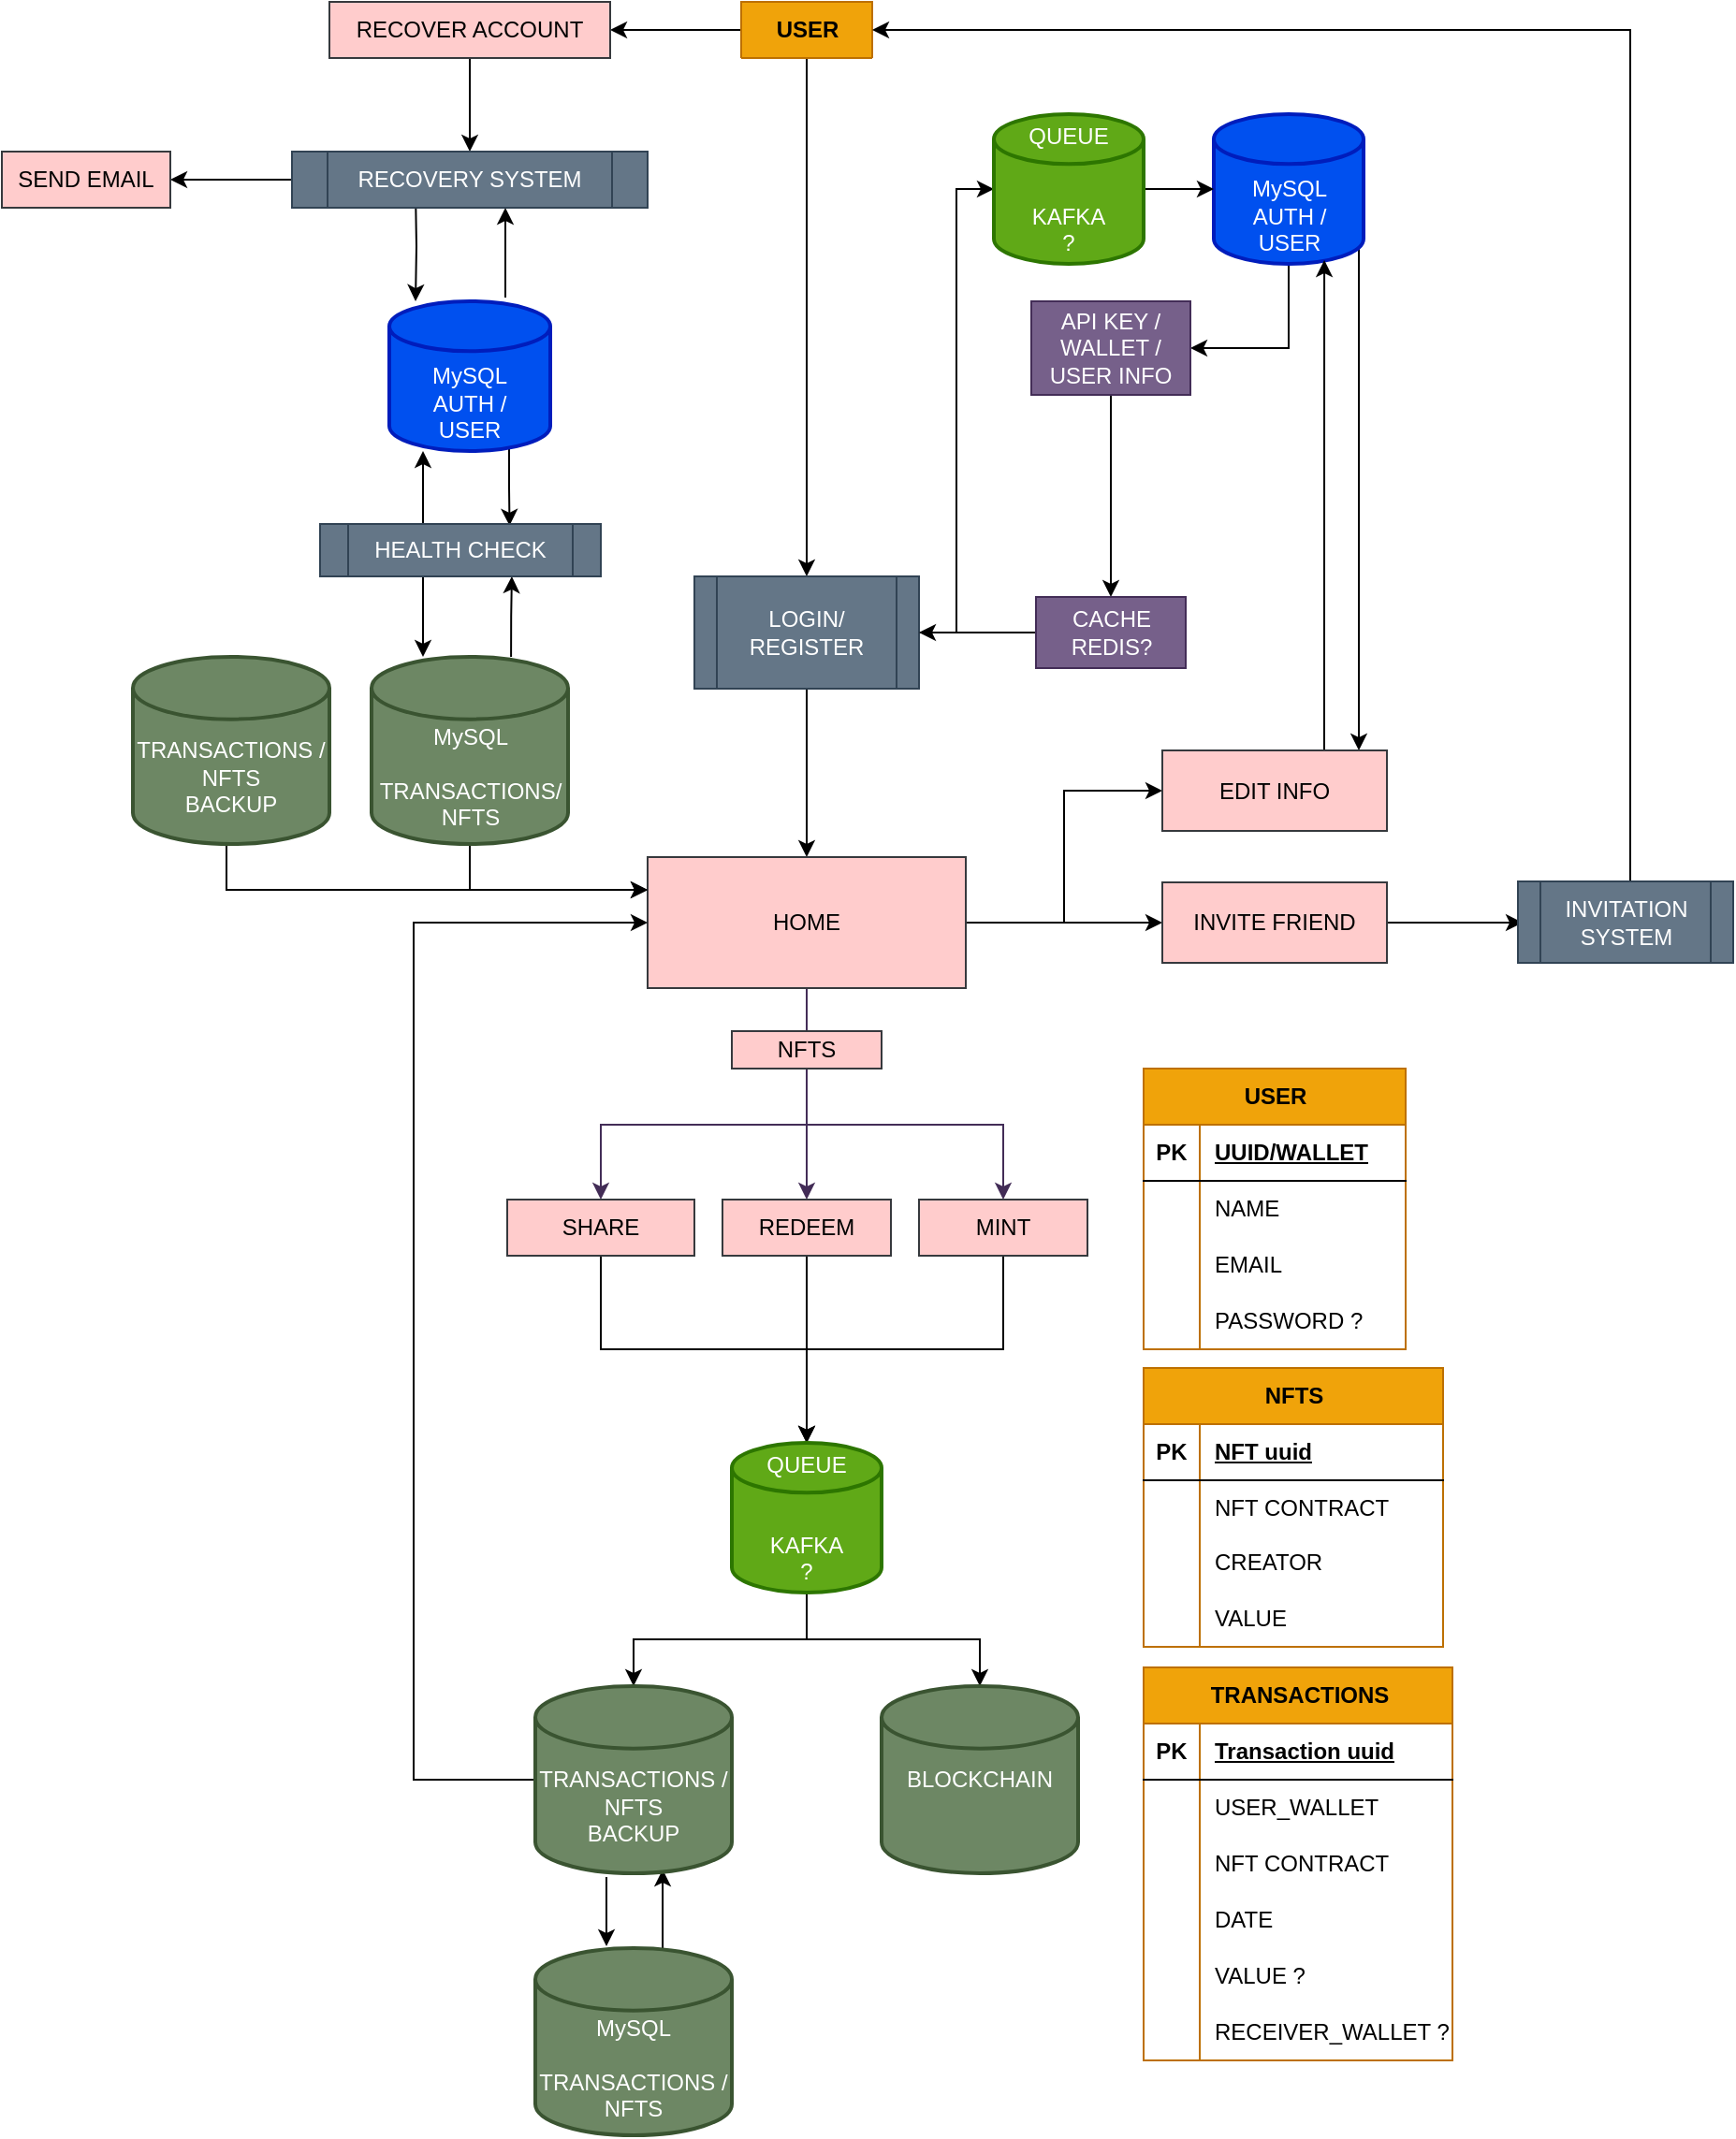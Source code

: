 <mxfile version="21.6.9" type="github">
  <diagram name="Página-1" id="lVTm1bAXpSQzsFV3SM9Y">
    <mxGraphModel dx="3219" dy="3663" grid="1" gridSize="10" guides="1" tooltips="1" connect="1" arrows="1" fold="1" page="1" pageScale="1" pageWidth="827" pageHeight="1169" math="0" shadow="0">
      <root>
        <mxCell id="0" />
        <mxCell id="1" parent="0" />
        <mxCell id="cUlRSFcKXgVbvlpUifr--241" style="edgeStyle=orthogonalEdgeStyle;rounded=0;orthogonalLoop=1;jettySize=auto;html=1;entryX=1;entryY=0.5;entryDx=0;entryDy=0;exitX=0.5;exitY=1;exitDx=0;exitDy=0;exitPerimeter=0;" parent="1" source="cUlRSFcKXgVbvlpUifr--1" target="cUlRSFcKXgVbvlpUifr--240" edge="1">
          <mxGeometry relative="1" as="geometry" />
        </mxCell>
        <mxCell id="cUlRSFcKXgVbvlpUifr--293" style="edgeStyle=orthogonalEdgeStyle;rounded=0;orthogonalLoop=1;jettySize=auto;html=1;entryX=0.875;entryY=0;entryDx=0;entryDy=0;entryPerimeter=0;" parent="1" target="cUlRSFcKXgVbvlpUifr--125" edge="1">
          <mxGeometry relative="1" as="geometry">
            <mxPoint x="600" y="-1890" as="targetPoint" />
            <mxPoint x="595" y="-2150" as="sourcePoint" />
            <Array as="points">
              <mxPoint x="595" y="-2143" />
            </Array>
          </mxGeometry>
        </mxCell>
        <mxCell id="cUlRSFcKXgVbvlpUifr--1" value="&lt;br&gt;&lt;br&gt;MySQL&lt;br&gt;AUTH /&lt;br&gt;USER" style="strokeWidth=2;html=1;shape=mxgraph.flowchart.database;whiteSpace=wrap;fillColor=#0050ef;strokeColor=#001DBC;fontColor=#ffffff;" parent="1" vertex="1">
          <mxGeometry x="517.5" y="-2220" width="80" height="80" as="geometry" />
        </mxCell>
        <mxCell id="cUlRSFcKXgVbvlpUifr--76" style="edgeStyle=orthogonalEdgeStyle;rounded=0;orthogonalLoop=1;jettySize=auto;html=1;entryX=0.5;entryY=0;entryDx=0;entryDy=0;" parent="1" source="cUlRSFcKXgVbvlpUifr--11" target="cUlRSFcKXgVbvlpUifr--75" edge="1">
          <mxGeometry relative="1" as="geometry" />
        </mxCell>
        <mxCell id="cUlRSFcKXgVbvlpUifr--149" style="edgeStyle=orthogonalEdgeStyle;rounded=0;orthogonalLoop=1;jettySize=auto;html=1;entryX=1;entryY=0.5;entryDx=0;entryDy=0;" parent="1" source="cUlRSFcKXgVbvlpUifr--11" target="cUlRSFcKXgVbvlpUifr--147" edge="1">
          <mxGeometry relative="1" as="geometry" />
        </mxCell>
        <mxCell id="cUlRSFcKXgVbvlpUifr--11" value="USER" style="shape=table;startSize=30;container=1;collapsible=1;childLayout=tableLayout;fixedRows=1;rowLines=0;fontStyle=1;align=center;resizeLast=1;html=1;fillColor=#f0a30a;fontColor=#000000;strokeColor=#BD7000;" parent="1" vertex="1" collapsed="1">
          <mxGeometry x="265" y="-2280" width="70" height="30" as="geometry">
            <mxRectangle x="265" y="-2280" width="200" height="150" as="alternateBounds" />
          </mxGeometry>
        </mxCell>
        <mxCell id="cUlRSFcKXgVbvlpUifr--12" value="" style="shape=tableRow;horizontal=0;startSize=0;swimlaneHead=0;swimlaneBody=0;fillColor=none;collapsible=0;dropTarget=0;points=[[0,0.5],[1,0.5]];portConstraint=eastwest;top=0;left=0;right=0;bottom=1;" parent="cUlRSFcKXgVbvlpUifr--11" vertex="1">
          <mxGeometry y="30" width="200" height="30" as="geometry" />
        </mxCell>
        <mxCell id="cUlRSFcKXgVbvlpUifr--13" value="PK" style="shape=partialRectangle;connectable=0;fillColor=none;top=0;left=0;bottom=0;right=0;fontStyle=1;overflow=hidden;whiteSpace=wrap;html=1;" parent="cUlRSFcKXgVbvlpUifr--12" vertex="1">
          <mxGeometry width="30" height="30" as="geometry">
            <mxRectangle width="30" height="30" as="alternateBounds" />
          </mxGeometry>
        </mxCell>
        <mxCell id="cUlRSFcKXgVbvlpUifr--14" value="UUID/WALLET" style="shape=partialRectangle;connectable=0;fillColor=none;top=0;left=0;bottom=0;right=0;align=left;spacingLeft=6;fontStyle=5;overflow=hidden;whiteSpace=wrap;html=1;" parent="cUlRSFcKXgVbvlpUifr--12" vertex="1">
          <mxGeometry x="30" width="170" height="30" as="geometry">
            <mxRectangle width="170" height="30" as="alternateBounds" />
          </mxGeometry>
        </mxCell>
        <mxCell id="cUlRSFcKXgVbvlpUifr--15" value="" style="shape=tableRow;horizontal=0;startSize=0;swimlaneHead=0;swimlaneBody=0;fillColor=none;collapsible=0;dropTarget=0;points=[[0,0.5],[1,0.5]];portConstraint=eastwest;top=0;left=0;right=0;bottom=0;" parent="cUlRSFcKXgVbvlpUifr--11" vertex="1">
          <mxGeometry y="60" width="200" height="30" as="geometry" />
        </mxCell>
        <mxCell id="cUlRSFcKXgVbvlpUifr--16" value="" style="shape=partialRectangle;connectable=0;fillColor=none;top=0;left=0;bottom=0;right=0;editable=1;overflow=hidden;whiteSpace=wrap;html=1;" parent="cUlRSFcKXgVbvlpUifr--15" vertex="1">
          <mxGeometry width="30" height="30" as="geometry">
            <mxRectangle width="30" height="30" as="alternateBounds" />
          </mxGeometry>
        </mxCell>
        <mxCell id="cUlRSFcKXgVbvlpUifr--17" value="NAME" style="shape=partialRectangle;connectable=0;fillColor=none;top=0;left=0;bottom=0;right=0;align=left;spacingLeft=6;overflow=hidden;whiteSpace=wrap;html=1;" parent="cUlRSFcKXgVbvlpUifr--15" vertex="1">
          <mxGeometry x="30" width="170" height="30" as="geometry">
            <mxRectangle width="170" height="30" as="alternateBounds" />
          </mxGeometry>
        </mxCell>
        <mxCell id="cUlRSFcKXgVbvlpUifr--18" value="" style="shape=tableRow;horizontal=0;startSize=0;swimlaneHead=0;swimlaneBody=0;fillColor=none;collapsible=0;dropTarget=0;points=[[0,0.5],[1,0.5]];portConstraint=eastwest;top=0;left=0;right=0;bottom=0;" parent="cUlRSFcKXgVbvlpUifr--11" vertex="1">
          <mxGeometry y="90" width="200" height="30" as="geometry" />
        </mxCell>
        <mxCell id="cUlRSFcKXgVbvlpUifr--19" value="" style="shape=partialRectangle;connectable=0;fillColor=none;top=0;left=0;bottom=0;right=0;editable=1;overflow=hidden;whiteSpace=wrap;html=1;" parent="cUlRSFcKXgVbvlpUifr--18" vertex="1">
          <mxGeometry width="30" height="30" as="geometry">
            <mxRectangle width="30" height="30" as="alternateBounds" />
          </mxGeometry>
        </mxCell>
        <mxCell id="cUlRSFcKXgVbvlpUifr--20" value="EMAIL" style="shape=partialRectangle;connectable=0;fillColor=none;top=0;left=0;bottom=0;right=0;align=left;spacingLeft=6;overflow=hidden;whiteSpace=wrap;html=1;" parent="cUlRSFcKXgVbvlpUifr--18" vertex="1">
          <mxGeometry x="30" width="170" height="30" as="geometry">
            <mxRectangle width="170" height="30" as="alternateBounds" />
          </mxGeometry>
        </mxCell>
        <mxCell id="cUlRSFcKXgVbvlpUifr--21" value="" style="shape=tableRow;horizontal=0;startSize=0;swimlaneHead=0;swimlaneBody=0;fillColor=none;collapsible=0;dropTarget=0;points=[[0,0.5],[1,0.5]];portConstraint=eastwest;top=0;left=0;right=0;bottom=0;" parent="cUlRSFcKXgVbvlpUifr--11" vertex="1">
          <mxGeometry y="120" width="200" height="30" as="geometry" />
        </mxCell>
        <mxCell id="cUlRSFcKXgVbvlpUifr--22" value="" style="shape=partialRectangle;connectable=0;fillColor=none;top=0;left=0;bottom=0;right=0;editable=1;overflow=hidden;whiteSpace=wrap;html=1;" parent="cUlRSFcKXgVbvlpUifr--21" vertex="1">
          <mxGeometry width="30" height="30" as="geometry">
            <mxRectangle width="30" height="30" as="alternateBounds" />
          </mxGeometry>
        </mxCell>
        <mxCell id="cUlRSFcKXgVbvlpUifr--23" value="PASSWORD ?" style="shape=partialRectangle;connectable=0;fillColor=none;top=0;left=0;bottom=0;right=0;align=left;spacingLeft=6;overflow=hidden;whiteSpace=wrap;html=1;" parent="cUlRSFcKXgVbvlpUifr--21" vertex="1">
          <mxGeometry x="30" width="170" height="30" as="geometry">
            <mxRectangle width="170" height="30" as="alternateBounds" />
          </mxGeometry>
        </mxCell>
        <mxCell id="cUlRSFcKXgVbvlpUifr--83" style="edgeStyle=orthogonalEdgeStyle;rounded=0;orthogonalLoop=1;jettySize=auto;html=1;entryX=0.5;entryY=0;entryDx=0;entryDy=0;" parent="1" source="cUlRSFcKXgVbvlpUifr--75" target="cUlRSFcKXgVbvlpUifr--82" edge="1">
          <mxGeometry relative="1" as="geometry" />
        </mxCell>
        <mxCell id="cUlRSFcKXgVbvlpUifr--237" style="edgeStyle=orthogonalEdgeStyle;rounded=0;orthogonalLoop=1;jettySize=auto;html=1;entryX=0;entryY=0.5;entryDx=0;entryDy=0;entryPerimeter=0;" parent="1" source="cUlRSFcKXgVbvlpUifr--75" target="cUlRSFcKXgVbvlpUifr--84" edge="1">
          <mxGeometry relative="1" as="geometry" />
        </mxCell>
        <mxCell id="cUlRSFcKXgVbvlpUifr--75" value="LOGIN/&lt;br&gt;REGISTER" style="shape=process;whiteSpace=wrap;html=1;backgroundOutline=1;fillColor=#647687;strokeColor=#314354;fontColor=#ffffff;" parent="1" vertex="1">
          <mxGeometry x="240" y="-1973" width="120" height="60" as="geometry" />
        </mxCell>
        <mxCell id="cUlRSFcKXgVbvlpUifr--113" style="edgeStyle=orthogonalEdgeStyle;rounded=0;orthogonalLoop=1;jettySize=auto;html=1;entryX=0.5;entryY=0;entryDx=0;entryDy=0;fillColor=#76608a;strokeColor=#432D57;" parent="1" source="cUlRSFcKXgVbvlpUifr--82" target="cUlRSFcKXgVbvlpUifr--112" edge="1">
          <mxGeometry relative="1" as="geometry" />
        </mxCell>
        <mxCell id="cUlRSFcKXgVbvlpUifr--114" style="edgeStyle=orthogonalEdgeStyle;rounded=0;orthogonalLoop=1;jettySize=auto;html=1;entryX=0.5;entryY=0;entryDx=0;entryDy=0;fillColor=#76608a;strokeColor=#432D57;" parent="1" source="cUlRSFcKXgVbvlpUifr--82" target="cUlRSFcKXgVbvlpUifr--97" edge="1">
          <mxGeometry relative="1" as="geometry">
            <Array as="points">
              <mxPoint x="300" y="-1680" />
              <mxPoint x="405" y="-1680" />
            </Array>
          </mxGeometry>
        </mxCell>
        <mxCell id="cUlRSFcKXgVbvlpUifr--115" style="edgeStyle=orthogonalEdgeStyle;rounded=0;orthogonalLoop=1;jettySize=auto;html=1;entryX=0.5;entryY=0;entryDx=0;entryDy=0;fillColor=#76608a;strokeColor=#432D57;" parent="1" source="cUlRSFcKXgVbvlpUifr--82" target="cUlRSFcKXgVbvlpUifr--99" edge="1">
          <mxGeometry relative="1" as="geometry">
            <Array as="points">
              <mxPoint x="300" y="-1680" />
              <mxPoint x="190" y="-1680" />
            </Array>
          </mxGeometry>
        </mxCell>
        <mxCell id="cUlRSFcKXgVbvlpUifr--127" style="edgeStyle=orthogonalEdgeStyle;rounded=0;orthogonalLoop=1;jettySize=auto;html=1;entryX=0;entryY=0.5;entryDx=0;entryDy=0;" parent="1" source="cUlRSFcKXgVbvlpUifr--82" target="cUlRSFcKXgVbvlpUifr--125" edge="1">
          <mxGeometry relative="1" as="geometry" />
        </mxCell>
        <mxCell id="cUlRSFcKXgVbvlpUifr--134" style="edgeStyle=orthogonalEdgeStyle;rounded=0;orthogonalLoop=1;jettySize=auto;html=1;entryX=0;entryY=0.5;entryDx=0;entryDy=0;" parent="1" source="cUlRSFcKXgVbvlpUifr--82" target="cUlRSFcKXgVbvlpUifr--133" edge="1">
          <mxGeometry relative="1" as="geometry" />
        </mxCell>
        <mxCell id="cUlRSFcKXgVbvlpUifr--82" value="HOME" style="rounded=0;whiteSpace=wrap;html=1;fillColor=#ffcccc;strokeColor=#36393d;" parent="1" vertex="1">
          <mxGeometry x="215" y="-1823" width="170" height="70" as="geometry" />
        </mxCell>
        <mxCell id="cUlRSFcKXgVbvlpUifr--236" style="edgeStyle=orthogonalEdgeStyle;rounded=0;orthogonalLoop=1;jettySize=auto;html=1;entryX=0;entryY=0.5;entryDx=0;entryDy=0;entryPerimeter=0;" parent="1" source="cUlRSFcKXgVbvlpUifr--84" target="cUlRSFcKXgVbvlpUifr--1" edge="1">
          <mxGeometry relative="1" as="geometry" />
        </mxCell>
        <mxCell id="cUlRSFcKXgVbvlpUifr--84" value="QUEUE&lt;br&gt;&lt;br&gt;&lt;br&gt;KAFKA&lt;br&gt;?" style="strokeWidth=2;html=1;shape=mxgraph.flowchart.database;whiteSpace=wrap;fillColor=#60a917;fontColor=#ffffff;strokeColor=#2D7600;" parent="1" vertex="1">
          <mxGeometry x="400" y="-2220" width="80" height="80" as="geometry" />
        </mxCell>
        <mxCell id="cUlRSFcKXgVbvlpUifr--122" style="edgeStyle=orthogonalEdgeStyle;rounded=0;orthogonalLoop=1;jettySize=auto;html=1;entryX=0.5;entryY=0;entryDx=0;entryDy=0;entryPerimeter=0;" parent="1" source="cUlRSFcKXgVbvlpUifr--97" target="cUlRSFcKXgVbvlpUifr--118" edge="1">
          <mxGeometry relative="1" as="geometry">
            <Array as="points">
              <mxPoint x="405" y="-1560" />
              <mxPoint x="300" y="-1560" />
            </Array>
          </mxGeometry>
        </mxCell>
        <mxCell id="cUlRSFcKXgVbvlpUifr--97" value="MINT" style="rounded=0;whiteSpace=wrap;html=1;fillColor=#ffcccc;strokeColor=#36393d;" parent="1" vertex="1">
          <mxGeometry x="360" y="-1640" width="90" height="30" as="geometry" />
        </mxCell>
        <mxCell id="cUlRSFcKXgVbvlpUifr--120" style="edgeStyle=orthogonalEdgeStyle;rounded=0;orthogonalLoop=1;jettySize=auto;html=1;entryX=0.5;entryY=0;entryDx=0;entryDy=0;entryPerimeter=0;" parent="1" source="cUlRSFcKXgVbvlpUifr--99" target="cUlRSFcKXgVbvlpUifr--118" edge="1">
          <mxGeometry relative="1" as="geometry">
            <Array as="points">
              <mxPoint x="190" y="-1560" />
              <mxPoint x="300" y="-1560" />
            </Array>
          </mxGeometry>
        </mxCell>
        <mxCell id="cUlRSFcKXgVbvlpUifr--99" value="SHARE" style="rounded=0;whiteSpace=wrap;html=1;fillColor=#ffcccc;strokeColor=#36393d;" parent="1" vertex="1">
          <mxGeometry x="140" y="-1640" width="100" height="30" as="geometry" />
        </mxCell>
        <mxCell id="cUlRSFcKXgVbvlpUifr--153" style="edgeStyle=orthogonalEdgeStyle;rounded=0;orthogonalLoop=1;jettySize=auto;html=1;exitX=0.721;exitY=-0.025;exitDx=0;exitDy=0;exitPerimeter=0;" parent="1" source="cUlRSFcKXgVbvlpUifr--105" edge="1">
          <mxGeometry relative="1" as="geometry">
            <mxPoint x="139" y="-2170" as="targetPoint" />
          </mxGeometry>
        </mxCell>
        <mxCell id="cUlRSFcKXgVbvlpUifr--227" style="edgeStyle=orthogonalEdgeStyle;rounded=0;orthogonalLoop=1;jettySize=auto;html=1;entryX=0.675;entryY=0.033;entryDx=0;entryDy=0;entryPerimeter=0;exitX=0.744;exitY=0.963;exitDx=0;exitDy=0;exitPerimeter=0;" parent="1" source="cUlRSFcKXgVbvlpUifr--105" target="cUlRSFcKXgVbvlpUifr--224" edge="1">
          <mxGeometry relative="1" as="geometry" />
        </mxCell>
        <mxCell id="cUlRSFcKXgVbvlpUifr--105" value="&lt;br&gt;&lt;br&gt;MySQL&lt;br&gt;AUTH /&lt;br&gt;USER" style="strokeWidth=2;html=1;shape=mxgraph.flowchart.database;whiteSpace=wrap;fillColor=#0050ef;strokeColor=#001DBC;fontColor=#ffffff;" parent="1" vertex="1">
          <mxGeometry x="77" y="-2120" width="86" height="80" as="geometry" />
        </mxCell>
        <mxCell id="cUlRSFcKXgVbvlpUifr--121" style="edgeStyle=orthogonalEdgeStyle;rounded=0;orthogonalLoop=1;jettySize=auto;html=1;entryX=0.5;entryY=0;entryDx=0;entryDy=0;entryPerimeter=0;" parent="1" source="cUlRSFcKXgVbvlpUifr--112" target="cUlRSFcKXgVbvlpUifr--118" edge="1">
          <mxGeometry relative="1" as="geometry" />
        </mxCell>
        <mxCell id="cUlRSFcKXgVbvlpUifr--112" value="REDEEM" style="rounded=0;whiteSpace=wrap;html=1;fillColor=#ffcccc;strokeColor=#36393d;" parent="1" vertex="1">
          <mxGeometry x="255" y="-1640" width="90" height="30" as="geometry" />
        </mxCell>
        <mxCell id="cUlRSFcKXgVbvlpUifr--123" style="edgeStyle=orthogonalEdgeStyle;rounded=0;orthogonalLoop=1;jettySize=auto;html=1;entryX=0.5;entryY=0;entryDx=0;entryDy=0;entryPerimeter=0;" parent="1" source="cUlRSFcKXgVbvlpUifr--118" target="cUlRSFcKXgVbvlpUifr--119" edge="1">
          <mxGeometry relative="1" as="geometry" />
        </mxCell>
        <mxCell id="cUlRSFcKXgVbvlpUifr--124" style="edgeStyle=orthogonalEdgeStyle;rounded=0;orthogonalLoop=1;jettySize=auto;html=1;entryX=0.5;entryY=0;entryDx=0;entryDy=0;entryPerimeter=0;" parent="1" source="cUlRSFcKXgVbvlpUifr--118" target="b_quiCrth1sdPx7K1ArL-10" edge="1">
          <mxGeometry relative="1" as="geometry">
            <mxPoint x="207.5" y="-1380" as="targetPoint" />
          </mxGeometry>
        </mxCell>
        <mxCell id="cUlRSFcKXgVbvlpUifr--118" value="QUEUE&lt;br&gt;&lt;br&gt;&lt;br&gt;KAFKA&lt;br&gt;?" style="strokeWidth=2;html=1;shape=mxgraph.flowchart.database;whiteSpace=wrap;fillColor=#60a917;fontColor=#ffffff;strokeColor=#2D7600;" parent="1" vertex="1">
          <mxGeometry x="260" y="-1510" width="80" height="80" as="geometry" />
        </mxCell>
        <mxCell id="cUlRSFcKXgVbvlpUifr--119" value="BLOCKCHAIN" style="strokeWidth=2;html=1;shape=mxgraph.flowchart.database;whiteSpace=wrap;fillColor=#6d8764;strokeColor=#3A5431;fontColor=#ffffff;" parent="1" vertex="1">
          <mxGeometry x="340" y="-1380" width="105" height="100" as="geometry" />
        </mxCell>
        <mxCell id="cUlRSFcKXgVbvlpUifr--268" style="edgeStyle=orthogonalEdgeStyle;rounded=0;orthogonalLoop=1;jettySize=auto;html=1;entryX=0.738;entryY=0.975;entryDx=0;entryDy=0;entryPerimeter=0;exitX=0.75;exitY=0;exitDx=0;exitDy=0;" parent="1" source="cUlRSFcKXgVbvlpUifr--125" target="cUlRSFcKXgVbvlpUifr--1" edge="1">
          <mxGeometry relative="1" as="geometry">
            <Array as="points">
              <mxPoint x="577" y="-1880" />
            </Array>
          </mxGeometry>
        </mxCell>
        <mxCell id="cUlRSFcKXgVbvlpUifr--125" value="EDIT INFO" style="rounded=0;whiteSpace=wrap;html=1;fillColor=#ffcccc;strokeColor=#36393d;" parent="1" vertex="1">
          <mxGeometry x="490" y="-1880" width="120" height="43" as="geometry" />
        </mxCell>
        <mxCell id="cUlRSFcKXgVbvlpUifr--138" style="edgeStyle=orthogonalEdgeStyle;rounded=0;orthogonalLoop=1;jettySize=auto;html=1;entryX=0.022;entryY=0.506;entryDx=0;entryDy=0;entryPerimeter=0;" parent="1" source="cUlRSFcKXgVbvlpUifr--133" target="cUlRSFcKXgVbvlpUifr--135" edge="1">
          <mxGeometry relative="1" as="geometry">
            <mxPoint x="670" y="-1788" as="targetPoint" />
          </mxGeometry>
        </mxCell>
        <mxCell id="cUlRSFcKXgVbvlpUifr--133" value="INVITE FRIEND" style="rounded=0;whiteSpace=wrap;html=1;fillColor=#ffcccc;strokeColor=#36393d;" parent="1" vertex="1">
          <mxGeometry x="490" y="-1809.5" width="120" height="43" as="geometry" />
        </mxCell>
        <mxCell id="cUlRSFcKXgVbvlpUifr--141" style="edgeStyle=orthogonalEdgeStyle;rounded=0;orthogonalLoop=1;jettySize=auto;html=1;entryX=1;entryY=0.5;entryDx=0;entryDy=0;" parent="1" source="cUlRSFcKXgVbvlpUifr--135" target="cUlRSFcKXgVbvlpUifr--11" edge="1">
          <mxGeometry relative="1" as="geometry">
            <Array as="points">
              <mxPoint x="740" y="-2265" />
            </Array>
          </mxGeometry>
        </mxCell>
        <mxCell id="cUlRSFcKXgVbvlpUifr--135" value="INVITATION SYSTEM" style="shape=process;whiteSpace=wrap;html=1;backgroundOutline=1;fillColor=#647687;strokeColor=#314354;fontColor=#ffffff;" parent="1" vertex="1">
          <mxGeometry x="680" y="-1810" width="115" height="43.5" as="geometry" />
        </mxCell>
        <mxCell id="cUlRSFcKXgVbvlpUifr--137" value="NFTS" style="rounded=0;whiteSpace=wrap;html=1;fillColor=#ffcccc;strokeColor=#36393d;" parent="1" vertex="1">
          <mxGeometry x="260" y="-1730" width="80" height="20" as="geometry" />
        </mxCell>
        <mxCell id="cUlRSFcKXgVbvlpUifr--150" style="edgeStyle=orthogonalEdgeStyle;rounded=0;orthogonalLoop=1;jettySize=auto;html=1;entryX=0.5;entryY=0;entryDx=0;entryDy=0;" parent="1" source="cUlRSFcKXgVbvlpUifr--147" edge="1">
          <mxGeometry relative="1" as="geometry">
            <mxPoint x="120" y="-2200" as="targetPoint" />
          </mxGeometry>
        </mxCell>
        <mxCell id="cUlRSFcKXgVbvlpUifr--147" value="RECOVER ACCOUNT" style="rounded=0;whiteSpace=wrap;html=1;fillColor=#ffcccc;strokeColor=#36393d;" parent="1" vertex="1">
          <mxGeometry x="45" y="-2280" width="150" height="30" as="geometry" />
        </mxCell>
        <mxCell id="cUlRSFcKXgVbvlpUifr--223" style="edgeStyle=orthogonalEdgeStyle;rounded=0;orthogonalLoop=1;jettySize=auto;html=1;entryX=0.163;entryY=0;entryDx=0;entryDy=0;entryPerimeter=0;" parent="1" target="cUlRSFcKXgVbvlpUifr--105" edge="1">
          <mxGeometry relative="1" as="geometry">
            <mxPoint x="91" y="-2180" as="sourcePoint" />
          </mxGeometry>
        </mxCell>
        <mxCell id="cUlRSFcKXgVbvlpUifr--296" style="edgeStyle=orthogonalEdgeStyle;rounded=0;orthogonalLoop=1;jettySize=auto;html=1;entryX=1;entryY=0.5;entryDx=0;entryDy=0;" parent="1" source="cUlRSFcKXgVbvlpUifr--148" target="cUlRSFcKXgVbvlpUifr--152" edge="1">
          <mxGeometry relative="1" as="geometry" />
        </mxCell>
        <mxCell id="cUlRSFcKXgVbvlpUifr--148" value="RECOVERY SYSTEM" style="shape=process;whiteSpace=wrap;html=1;backgroundOutline=1;fillColor=#647687;strokeColor=#314354;fontColor=#ffffff;" parent="1" vertex="1">
          <mxGeometry x="25" y="-2200" width="190" height="30" as="geometry" />
        </mxCell>
        <mxCell id="cUlRSFcKXgVbvlpUifr--152" value="SEND EMAIL" style="rounded=0;whiteSpace=wrap;html=1;fillColor=#ffcccc;strokeColor=#36393d;" parent="1" vertex="1">
          <mxGeometry x="-130" y="-2200" width="90" height="30" as="geometry" />
        </mxCell>
        <mxCell id="cUlRSFcKXgVbvlpUifr--155" value="TRANSACTIONS" style="shape=table;startSize=30;container=1;collapsible=1;childLayout=tableLayout;fixedRows=1;rowLines=0;fontStyle=1;align=center;resizeLast=1;html=1;fillColor=#f0a30a;fontColor=#000000;strokeColor=#BD7000;" parent="1" vertex="1">
          <mxGeometry x="480" y="-1390" width="165" height="210" as="geometry">
            <mxRectangle x="645" y="-1381" width="140" height="30" as="alternateBounds" />
          </mxGeometry>
        </mxCell>
        <mxCell id="cUlRSFcKXgVbvlpUifr--156" value="" style="shape=tableRow;horizontal=0;startSize=0;swimlaneHead=0;swimlaneBody=0;fillColor=none;collapsible=0;dropTarget=0;points=[[0,0.5],[1,0.5]];portConstraint=eastwest;top=0;left=0;right=0;bottom=1;" parent="cUlRSFcKXgVbvlpUifr--155" vertex="1">
          <mxGeometry y="30" width="165" height="30" as="geometry" />
        </mxCell>
        <mxCell id="cUlRSFcKXgVbvlpUifr--157" value="PK" style="shape=partialRectangle;connectable=0;fillColor=none;top=0;left=0;bottom=0;right=0;fontStyle=1;overflow=hidden;whiteSpace=wrap;html=1;" parent="cUlRSFcKXgVbvlpUifr--156" vertex="1">
          <mxGeometry width="30" height="30" as="geometry">
            <mxRectangle width="30" height="30" as="alternateBounds" />
          </mxGeometry>
        </mxCell>
        <mxCell id="cUlRSFcKXgVbvlpUifr--158" value="Transaction uuid" style="shape=partialRectangle;connectable=0;fillColor=none;top=0;left=0;bottom=0;right=0;align=left;spacingLeft=6;fontStyle=5;overflow=hidden;whiteSpace=wrap;html=1;" parent="cUlRSFcKXgVbvlpUifr--156" vertex="1">
          <mxGeometry x="30" width="135" height="30" as="geometry">
            <mxRectangle width="135" height="30" as="alternateBounds" />
          </mxGeometry>
        </mxCell>
        <mxCell id="cUlRSFcKXgVbvlpUifr--159" value="" style="shape=tableRow;horizontal=0;startSize=0;swimlaneHead=0;swimlaneBody=0;fillColor=none;collapsible=0;dropTarget=0;points=[[0,0.5],[1,0.5]];portConstraint=eastwest;top=0;left=0;right=0;bottom=0;" parent="cUlRSFcKXgVbvlpUifr--155" vertex="1">
          <mxGeometry y="60" width="165" height="30" as="geometry" />
        </mxCell>
        <mxCell id="cUlRSFcKXgVbvlpUifr--160" value="" style="shape=partialRectangle;connectable=0;fillColor=none;top=0;left=0;bottom=0;right=0;editable=1;overflow=hidden;whiteSpace=wrap;html=1;" parent="cUlRSFcKXgVbvlpUifr--159" vertex="1">
          <mxGeometry width="30" height="30" as="geometry">
            <mxRectangle width="30" height="30" as="alternateBounds" />
          </mxGeometry>
        </mxCell>
        <mxCell id="cUlRSFcKXgVbvlpUifr--161" value="USER_WALLET" style="shape=partialRectangle;connectable=0;fillColor=none;top=0;left=0;bottom=0;right=0;align=left;spacingLeft=6;overflow=hidden;whiteSpace=wrap;html=1;" parent="cUlRSFcKXgVbvlpUifr--159" vertex="1">
          <mxGeometry x="30" width="135" height="30" as="geometry">
            <mxRectangle width="135" height="30" as="alternateBounds" />
          </mxGeometry>
        </mxCell>
        <mxCell id="cUlRSFcKXgVbvlpUifr--162" value="" style="shape=tableRow;horizontal=0;startSize=0;swimlaneHead=0;swimlaneBody=0;fillColor=none;collapsible=0;dropTarget=0;points=[[0,0.5],[1,0.5]];portConstraint=eastwest;top=0;left=0;right=0;bottom=0;" parent="cUlRSFcKXgVbvlpUifr--155" vertex="1">
          <mxGeometry y="90" width="165" height="30" as="geometry" />
        </mxCell>
        <mxCell id="cUlRSFcKXgVbvlpUifr--163" value="" style="shape=partialRectangle;connectable=0;fillColor=none;top=0;left=0;bottom=0;right=0;editable=1;overflow=hidden;whiteSpace=wrap;html=1;" parent="cUlRSFcKXgVbvlpUifr--162" vertex="1">
          <mxGeometry width="30" height="30" as="geometry">
            <mxRectangle width="30" height="30" as="alternateBounds" />
          </mxGeometry>
        </mxCell>
        <mxCell id="cUlRSFcKXgVbvlpUifr--164" value="NFT CONTRACT" style="shape=partialRectangle;connectable=0;fillColor=none;top=0;left=0;bottom=0;right=0;align=left;spacingLeft=6;overflow=hidden;whiteSpace=wrap;html=1;" parent="cUlRSFcKXgVbvlpUifr--162" vertex="1">
          <mxGeometry x="30" width="135" height="30" as="geometry">
            <mxRectangle width="135" height="30" as="alternateBounds" />
          </mxGeometry>
        </mxCell>
        <mxCell id="cUlRSFcKXgVbvlpUifr--165" value="" style="shape=tableRow;horizontal=0;startSize=0;swimlaneHead=0;swimlaneBody=0;fillColor=none;collapsible=0;dropTarget=0;points=[[0,0.5],[1,0.5]];portConstraint=eastwest;top=0;left=0;right=0;bottom=0;" parent="cUlRSFcKXgVbvlpUifr--155" vertex="1">
          <mxGeometry y="120" width="165" height="30" as="geometry" />
        </mxCell>
        <mxCell id="cUlRSFcKXgVbvlpUifr--166" value="" style="shape=partialRectangle;connectable=0;fillColor=none;top=0;left=0;bottom=0;right=0;editable=1;overflow=hidden;whiteSpace=wrap;html=1;" parent="cUlRSFcKXgVbvlpUifr--165" vertex="1">
          <mxGeometry width="30" height="30" as="geometry">
            <mxRectangle width="30" height="30" as="alternateBounds" />
          </mxGeometry>
        </mxCell>
        <mxCell id="cUlRSFcKXgVbvlpUifr--167" value="DATE" style="shape=partialRectangle;connectable=0;fillColor=none;top=0;left=0;bottom=0;right=0;align=left;spacingLeft=6;overflow=hidden;whiteSpace=wrap;html=1;" parent="cUlRSFcKXgVbvlpUifr--165" vertex="1">
          <mxGeometry x="30" width="135" height="30" as="geometry">
            <mxRectangle width="135" height="30" as="alternateBounds" />
          </mxGeometry>
        </mxCell>
        <mxCell id="cUlRSFcKXgVbvlpUifr--171" value="" style="shape=tableRow;horizontal=0;startSize=0;swimlaneHead=0;swimlaneBody=0;fillColor=none;collapsible=0;dropTarget=0;points=[[0,0.5],[1,0.5]];portConstraint=eastwest;top=0;left=0;right=0;bottom=0;" parent="cUlRSFcKXgVbvlpUifr--155" vertex="1">
          <mxGeometry y="150" width="165" height="30" as="geometry" />
        </mxCell>
        <mxCell id="cUlRSFcKXgVbvlpUifr--172" value="" style="shape=partialRectangle;connectable=0;fillColor=none;top=0;left=0;bottom=0;right=0;editable=1;overflow=hidden;whiteSpace=wrap;html=1;" parent="cUlRSFcKXgVbvlpUifr--171" vertex="1">
          <mxGeometry width="30" height="30" as="geometry">
            <mxRectangle width="30" height="30" as="alternateBounds" />
          </mxGeometry>
        </mxCell>
        <mxCell id="cUlRSFcKXgVbvlpUifr--173" value="VALUE ?" style="shape=partialRectangle;connectable=0;fillColor=none;top=0;left=0;bottom=0;right=0;align=left;spacingLeft=6;overflow=hidden;whiteSpace=wrap;html=1;" parent="cUlRSFcKXgVbvlpUifr--171" vertex="1">
          <mxGeometry x="30" width="135" height="30" as="geometry">
            <mxRectangle width="135" height="30" as="alternateBounds" />
          </mxGeometry>
        </mxCell>
        <mxCell id="cUlRSFcKXgVbvlpUifr--174" value="" style="shape=tableRow;horizontal=0;startSize=0;swimlaneHead=0;swimlaneBody=0;fillColor=none;collapsible=0;dropTarget=0;points=[[0,0.5],[1,0.5]];portConstraint=eastwest;top=0;left=0;right=0;bottom=0;" parent="cUlRSFcKXgVbvlpUifr--155" vertex="1">
          <mxGeometry y="180" width="165" height="30" as="geometry" />
        </mxCell>
        <mxCell id="cUlRSFcKXgVbvlpUifr--175" value="" style="shape=partialRectangle;connectable=0;fillColor=none;top=0;left=0;bottom=0;right=0;editable=1;overflow=hidden;whiteSpace=wrap;html=1;" parent="cUlRSFcKXgVbvlpUifr--174" vertex="1">
          <mxGeometry width="30" height="30" as="geometry">
            <mxRectangle width="30" height="30" as="alternateBounds" />
          </mxGeometry>
        </mxCell>
        <mxCell id="cUlRSFcKXgVbvlpUifr--176" value="RECEIVER_WALLET ?" style="shape=partialRectangle;connectable=0;fillColor=none;top=0;left=0;bottom=0;right=0;align=left;spacingLeft=6;overflow=hidden;whiteSpace=wrap;html=1;" parent="cUlRSFcKXgVbvlpUifr--174" vertex="1">
          <mxGeometry x="30" width="135" height="30" as="geometry">
            <mxRectangle width="135" height="30" as="alternateBounds" />
          </mxGeometry>
        </mxCell>
        <mxCell id="cUlRSFcKXgVbvlpUifr--170" style="edgeStyle=orthogonalEdgeStyle;rounded=0;orthogonalLoop=1;jettySize=auto;html=1;entryX=0;entryY=0.25;entryDx=0;entryDy=0;" parent="1" source="cUlRSFcKXgVbvlpUifr--169" target="cUlRSFcKXgVbvlpUifr--82" edge="1">
          <mxGeometry relative="1" as="geometry">
            <Array as="points">
              <mxPoint x="120" y="-1805" />
            </Array>
          </mxGeometry>
        </mxCell>
        <mxCell id="cUlRSFcKXgVbvlpUifr--226" style="edgeStyle=orthogonalEdgeStyle;rounded=0;orthogonalLoop=1;jettySize=auto;html=1;entryX=0.683;entryY=1;entryDx=0;entryDy=0;exitX=0.71;exitY=0;exitDx=0;exitDy=0;exitPerimeter=0;entryPerimeter=0;" parent="1" source="cUlRSFcKXgVbvlpUifr--169" target="cUlRSFcKXgVbvlpUifr--224" edge="1">
          <mxGeometry relative="1" as="geometry" />
        </mxCell>
        <mxCell id="cUlRSFcKXgVbvlpUifr--169" value="&lt;br&gt;&lt;br&gt;MySQL&lt;br&gt;&lt;br&gt;TRANSACTIONS/&lt;br&gt;NFTS" style="strokeWidth=2;html=1;shape=mxgraph.flowchart.database;whiteSpace=wrap;fillColor=#6d8764;strokeColor=#3A5431;fontColor=#ffffff;" parent="1" vertex="1">
          <mxGeometry x="67.5" y="-1930" width="105" height="100" as="geometry" />
        </mxCell>
        <mxCell id="cUlRSFcKXgVbvlpUifr--225" style="edgeStyle=orthogonalEdgeStyle;rounded=0;orthogonalLoop=1;jettySize=auto;html=1;" parent="1" source="cUlRSFcKXgVbvlpUifr--224" edge="1">
          <mxGeometry relative="1" as="geometry">
            <mxPoint x="95" y="-1930" as="targetPoint" />
            <Array as="points">
              <mxPoint x="95" y="-1930" />
            </Array>
          </mxGeometry>
        </mxCell>
        <mxCell id="cUlRSFcKXgVbvlpUifr--228" style="edgeStyle=orthogonalEdgeStyle;rounded=0;orthogonalLoop=1;jettySize=auto;html=1;" parent="1" edge="1">
          <mxGeometry relative="1" as="geometry">
            <mxPoint x="95" y="-1990" as="sourcePoint" />
            <mxPoint x="95" y="-2040" as="targetPoint" />
          </mxGeometry>
        </mxCell>
        <mxCell id="cUlRSFcKXgVbvlpUifr--224" value="HEALTH CHECK" style="shape=process;whiteSpace=wrap;html=1;backgroundOutline=1;fillColor=#647687;strokeColor=#314354;fontColor=#ffffff;" parent="1" vertex="1">
          <mxGeometry x="40" y="-2001" width="150" height="28" as="geometry" />
        </mxCell>
        <mxCell id="cUlRSFcKXgVbvlpUifr--245" style="edgeStyle=orthogonalEdgeStyle;rounded=0;orthogonalLoop=1;jettySize=auto;html=1;entryX=0.5;entryY=0;entryDx=0;entryDy=0;" parent="1" source="cUlRSFcKXgVbvlpUifr--240" target="cUlRSFcKXgVbvlpUifr--243" edge="1">
          <mxGeometry relative="1" as="geometry" />
        </mxCell>
        <mxCell id="cUlRSFcKXgVbvlpUifr--240" value="API KEY /&lt;br&gt;WALLET /&lt;br&gt;USER INFO" style="rounded=0;whiteSpace=wrap;html=1;fillColor=#76608a;fontColor=#ffffff;strokeColor=#432D57;" parent="1" vertex="1">
          <mxGeometry x="420" y="-2120" width="85" height="50" as="geometry" />
        </mxCell>
        <mxCell id="cUlRSFcKXgVbvlpUifr--246" style="edgeStyle=orthogonalEdgeStyle;rounded=0;orthogonalLoop=1;jettySize=auto;html=1;entryX=1;entryY=0.5;entryDx=0;entryDy=0;" parent="1" source="cUlRSFcKXgVbvlpUifr--243" target="cUlRSFcKXgVbvlpUifr--75" edge="1">
          <mxGeometry relative="1" as="geometry" />
        </mxCell>
        <mxCell id="cUlRSFcKXgVbvlpUifr--243" value="CACHE&lt;br&gt;REDIS?" style="whiteSpace=wrap;html=1;fillColor=#76608a;fontColor=#ffffff;strokeColor=#432D57;" parent="1" vertex="1">
          <mxGeometry x="422.5" y="-1962" width="80" height="38" as="geometry" />
        </mxCell>
        <mxCell id="cUlRSFcKXgVbvlpUifr--247" value="NFTS" style="shape=table;startSize=30;container=1;collapsible=1;childLayout=tableLayout;fixedRows=1;rowLines=0;fontStyle=1;align=center;resizeLast=1;html=1;fillColor=#f0a30a;fontColor=#000000;strokeColor=#BD7000;" parent="1" vertex="1">
          <mxGeometry x="480" y="-1550" width="160" height="149" as="geometry">
            <mxRectangle x="620" y="-1611" width="70" height="30" as="alternateBounds" />
          </mxGeometry>
        </mxCell>
        <mxCell id="cUlRSFcKXgVbvlpUifr--248" value="" style="shape=tableRow;horizontal=0;startSize=0;swimlaneHead=0;swimlaneBody=0;fillColor=none;collapsible=0;dropTarget=0;points=[[0,0.5],[1,0.5]];portConstraint=eastwest;top=0;left=0;right=0;bottom=1;" parent="cUlRSFcKXgVbvlpUifr--247" vertex="1">
          <mxGeometry y="30" width="160" height="30" as="geometry" />
        </mxCell>
        <mxCell id="cUlRSFcKXgVbvlpUifr--249" value="PK" style="shape=partialRectangle;connectable=0;fillColor=none;top=0;left=0;bottom=0;right=0;fontStyle=1;overflow=hidden;whiteSpace=wrap;html=1;" parent="cUlRSFcKXgVbvlpUifr--248" vertex="1">
          <mxGeometry width="30" height="30" as="geometry">
            <mxRectangle width="30" height="30" as="alternateBounds" />
          </mxGeometry>
        </mxCell>
        <mxCell id="cUlRSFcKXgVbvlpUifr--250" value="NFT uuid" style="shape=partialRectangle;connectable=0;fillColor=none;top=0;left=0;bottom=0;right=0;align=left;spacingLeft=6;fontStyle=5;overflow=hidden;whiteSpace=wrap;html=1;" parent="cUlRSFcKXgVbvlpUifr--248" vertex="1">
          <mxGeometry x="30" width="130" height="30" as="geometry">
            <mxRectangle width="130" height="30" as="alternateBounds" />
          </mxGeometry>
        </mxCell>
        <mxCell id="cUlRSFcKXgVbvlpUifr--251" value="" style="shape=tableRow;horizontal=0;startSize=0;swimlaneHead=0;swimlaneBody=0;fillColor=none;collapsible=0;dropTarget=0;points=[[0,0.5],[1,0.5]];portConstraint=eastwest;top=0;left=0;right=0;bottom=0;" parent="cUlRSFcKXgVbvlpUifr--247" vertex="1">
          <mxGeometry y="60" width="160" height="29" as="geometry" />
        </mxCell>
        <mxCell id="cUlRSFcKXgVbvlpUifr--252" value="" style="shape=partialRectangle;connectable=0;fillColor=none;top=0;left=0;bottom=0;right=0;editable=1;overflow=hidden;whiteSpace=wrap;html=1;" parent="cUlRSFcKXgVbvlpUifr--251" vertex="1">
          <mxGeometry width="30" height="29" as="geometry">
            <mxRectangle width="30" height="29" as="alternateBounds" />
          </mxGeometry>
        </mxCell>
        <mxCell id="cUlRSFcKXgVbvlpUifr--253" value="NFT CONTRACT" style="shape=partialRectangle;connectable=0;fillColor=none;top=0;left=0;bottom=0;right=0;align=left;spacingLeft=6;overflow=hidden;whiteSpace=wrap;html=1;" parent="cUlRSFcKXgVbvlpUifr--251" vertex="1">
          <mxGeometry x="30" width="130" height="29" as="geometry">
            <mxRectangle width="130" height="29" as="alternateBounds" />
          </mxGeometry>
        </mxCell>
        <mxCell id="cUlRSFcKXgVbvlpUifr--254" value="" style="shape=tableRow;horizontal=0;startSize=0;swimlaneHead=0;swimlaneBody=0;fillColor=none;collapsible=0;dropTarget=0;points=[[0,0.5],[1,0.5]];portConstraint=eastwest;top=0;left=0;right=0;bottom=0;" parent="cUlRSFcKXgVbvlpUifr--247" vertex="1">
          <mxGeometry y="89" width="160" height="30" as="geometry" />
        </mxCell>
        <mxCell id="cUlRSFcKXgVbvlpUifr--255" value="" style="shape=partialRectangle;connectable=0;fillColor=none;top=0;left=0;bottom=0;right=0;editable=1;overflow=hidden;whiteSpace=wrap;html=1;" parent="cUlRSFcKXgVbvlpUifr--254" vertex="1">
          <mxGeometry width="30" height="30" as="geometry">
            <mxRectangle width="30" height="30" as="alternateBounds" />
          </mxGeometry>
        </mxCell>
        <mxCell id="cUlRSFcKXgVbvlpUifr--256" value="CREATOR" style="shape=partialRectangle;connectable=0;fillColor=none;top=0;left=0;bottom=0;right=0;align=left;spacingLeft=6;overflow=hidden;whiteSpace=wrap;html=1;" parent="cUlRSFcKXgVbvlpUifr--254" vertex="1">
          <mxGeometry x="30" width="130" height="30" as="geometry">
            <mxRectangle width="130" height="30" as="alternateBounds" />
          </mxGeometry>
        </mxCell>
        <mxCell id="cUlRSFcKXgVbvlpUifr--257" value="" style="shape=tableRow;horizontal=0;startSize=0;swimlaneHead=0;swimlaneBody=0;fillColor=none;collapsible=0;dropTarget=0;points=[[0,0.5],[1,0.5]];portConstraint=eastwest;top=0;left=0;right=0;bottom=0;" parent="cUlRSFcKXgVbvlpUifr--247" vertex="1">
          <mxGeometry y="119" width="160" height="30" as="geometry" />
        </mxCell>
        <mxCell id="cUlRSFcKXgVbvlpUifr--258" value="" style="shape=partialRectangle;connectable=0;fillColor=none;top=0;left=0;bottom=0;right=0;editable=1;overflow=hidden;whiteSpace=wrap;html=1;" parent="cUlRSFcKXgVbvlpUifr--257" vertex="1">
          <mxGeometry width="30" height="30" as="geometry">
            <mxRectangle width="30" height="30" as="alternateBounds" />
          </mxGeometry>
        </mxCell>
        <mxCell id="cUlRSFcKXgVbvlpUifr--259" value="VALUE" style="shape=partialRectangle;connectable=0;fillColor=none;top=0;left=0;bottom=0;right=0;align=left;spacingLeft=6;overflow=hidden;whiteSpace=wrap;html=1;" parent="cUlRSFcKXgVbvlpUifr--257" vertex="1">
          <mxGeometry x="30" width="130" height="30" as="geometry">
            <mxRectangle width="130" height="30" as="alternateBounds" />
          </mxGeometry>
        </mxCell>
        <mxCell id="cUlRSFcKXgVbvlpUifr--276" style="edgeStyle=orthogonalEdgeStyle;rounded=0;orthogonalLoop=1;jettySize=auto;html=1;entryX=0;entryY=0.25;entryDx=0;entryDy=0;" parent="1" source="cUlRSFcKXgVbvlpUifr--275" target="cUlRSFcKXgVbvlpUifr--82" edge="1">
          <mxGeometry relative="1" as="geometry">
            <Array as="points">
              <mxPoint x="-10" y="-1805" />
            </Array>
          </mxGeometry>
        </mxCell>
        <mxCell id="cUlRSFcKXgVbvlpUifr--275" value="&lt;br&gt;&lt;br&gt;TRANSACTIONS /&lt;br&gt;NFTS&lt;br&gt;BACKUP" style="strokeWidth=2;html=1;shape=mxgraph.flowchart.database;whiteSpace=wrap;fillColor=#6d8764;strokeColor=#3A5431;fontColor=#ffffff;" parent="1" vertex="1">
          <mxGeometry x="-60" y="-1930" width="105" height="100" as="geometry" />
        </mxCell>
        <mxCell id="cUlRSFcKXgVbvlpUifr--280" value="USER" style="shape=table;startSize=30;container=1;collapsible=1;childLayout=tableLayout;fixedRows=1;rowLines=0;fontStyle=1;align=center;resizeLast=1;html=1;fillColor=#f0a30a;fontColor=#000000;strokeColor=#BD7000;" parent="1" vertex="1">
          <mxGeometry x="480" y="-1710" width="140" height="150" as="geometry">
            <mxRectangle x="470" y="-1640" width="70" height="30" as="alternateBounds" />
          </mxGeometry>
        </mxCell>
        <mxCell id="cUlRSFcKXgVbvlpUifr--281" value="" style="shape=tableRow;horizontal=0;startSize=0;swimlaneHead=0;swimlaneBody=0;fillColor=none;collapsible=0;dropTarget=0;points=[[0,0.5],[1,0.5]];portConstraint=eastwest;top=0;left=0;right=0;bottom=1;" parent="cUlRSFcKXgVbvlpUifr--280" vertex="1">
          <mxGeometry y="30" width="140" height="30" as="geometry" />
        </mxCell>
        <mxCell id="cUlRSFcKXgVbvlpUifr--282" value="PK" style="shape=partialRectangle;connectable=0;fillColor=none;top=0;left=0;bottom=0;right=0;fontStyle=1;overflow=hidden;whiteSpace=wrap;html=1;" parent="cUlRSFcKXgVbvlpUifr--281" vertex="1">
          <mxGeometry width="30" height="30" as="geometry">
            <mxRectangle width="30" height="30" as="alternateBounds" />
          </mxGeometry>
        </mxCell>
        <mxCell id="cUlRSFcKXgVbvlpUifr--283" value="UUID/WALLET" style="shape=partialRectangle;connectable=0;fillColor=none;top=0;left=0;bottom=0;right=0;align=left;spacingLeft=6;fontStyle=5;overflow=hidden;whiteSpace=wrap;html=1;" parent="cUlRSFcKXgVbvlpUifr--281" vertex="1">
          <mxGeometry x="30" width="110" height="30" as="geometry">
            <mxRectangle width="110" height="30" as="alternateBounds" />
          </mxGeometry>
        </mxCell>
        <mxCell id="cUlRSFcKXgVbvlpUifr--284" value="" style="shape=tableRow;horizontal=0;startSize=0;swimlaneHead=0;swimlaneBody=0;fillColor=none;collapsible=0;dropTarget=0;points=[[0,0.5],[1,0.5]];portConstraint=eastwest;top=0;left=0;right=0;bottom=0;" parent="cUlRSFcKXgVbvlpUifr--280" vertex="1">
          <mxGeometry y="60" width="140" height="30" as="geometry" />
        </mxCell>
        <mxCell id="cUlRSFcKXgVbvlpUifr--285" value="" style="shape=partialRectangle;connectable=0;fillColor=none;top=0;left=0;bottom=0;right=0;editable=1;overflow=hidden;whiteSpace=wrap;html=1;" parent="cUlRSFcKXgVbvlpUifr--284" vertex="1">
          <mxGeometry width="30" height="30" as="geometry">
            <mxRectangle width="30" height="30" as="alternateBounds" />
          </mxGeometry>
        </mxCell>
        <mxCell id="cUlRSFcKXgVbvlpUifr--286" value="NAME" style="shape=partialRectangle;connectable=0;fillColor=none;top=0;left=0;bottom=0;right=0;align=left;spacingLeft=6;overflow=hidden;whiteSpace=wrap;html=1;" parent="cUlRSFcKXgVbvlpUifr--284" vertex="1">
          <mxGeometry x="30" width="110" height="30" as="geometry">
            <mxRectangle width="110" height="30" as="alternateBounds" />
          </mxGeometry>
        </mxCell>
        <mxCell id="cUlRSFcKXgVbvlpUifr--287" value="" style="shape=tableRow;horizontal=0;startSize=0;swimlaneHead=0;swimlaneBody=0;fillColor=none;collapsible=0;dropTarget=0;points=[[0,0.5],[1,0.5]];portConstraint=eastwest;top=0;left=0;right=0;bottom=0;" parent="cUlRSFcKXgVbvlpUifr--280" vertex="1">
          <mxGeometry y="90" width="140" height="30" as="geometry" />
        </mxCell>
        <mxCell id="cUlRSFcKXgVbvlpUifr--288" value="" style="shape=partialRectangle;connectable=0;fillColor=none;top=0;left=0;bottom=0;right=0;editable=1;overflow=hidden;whiteSpace=wrap;html=1;" parent="cUlRSFcKXgVbvlpUifr--287" vertex="1">
          <mxGeometry width="30" height="30" as="geometry">
            <mxRectangle width="30" height="30" as="alternateBounds" />
          </mxGeometry>
        </mxCell>
        <mxCell id="cUlRSFcKXgVbvlpUifr--289" value="EMAIL" style="shape=partialRectangle;connectable=0;fillColor=none;top=0;left=0;bottom=0;right=0;align=left;spacingLeft=6;overflow=hidden;whiteSpace=wrap;html=1;" parent="cUlRSFcKXgVbvlpUifr--287" vertex="1">
          <mxGeometry x="30" width="110" height="30" as="geometry">
            <mxRectangle width="110" height="30" as="alternateBounds" />
          </mxGeometry>
        </mxCell>
        <mxCell id="cUlRSFcKXgVbvlpUifr--290" value="" style="shape=tableRow;horizontal=0;startSize=0;swimlaneHead=0;swimlaneBody=0;fillColor=none;collapsible=0;dropTarget=0;points=[[0,0.5],[1,0.5]];portConstraint=eastwest;top=0;left=0;right=0;bottom=0;" parent="cUlRSFcKXgVbvlpUifr--280" vertex="1">
          <mxGeometry y="120" width="140" height="30" as="geometry" />
        </mxCell>
        <mxCell id="cUlRSFcKXgVbvlpUifr--291" value="" style="shape=partialRectangle;connectable=0;fillColor=none;top=0;left=0;bottom=0;right=0;editable=1;overflow=hidden;whiteSpace=wrap;html=1;" parent="cUlRSFcKXgVbvlpUifr--290" vertex="1">
          <mxGeometry width="30" height="30" as="geometry">
            <mxRectangle width="30" height="30" as="alternateBounds" />
          </mxGeometry>
        </mxCell>
        <mxCell id="cUlRSFcKXgVbvlpUifr--292" value="PASSWORD ?" style="shape=partialRectangle;connectable=0;fillColor=none;top=0;left=0;bottom=0;right=0;align=left;spacingLeft=6;overflow=hidden;whiteSpace=wrap;html=1;" parent="cUlRSFcKXgVbvlpUifr--290" vertex="1">
          <mxGeometry x="30" width="110" height="30" as="geometry">
            <mxRectangle width="110" height="30" as="alternateBounds" />
          </mxGeometry>
        </mxCell>
        <mxCell id="b_quiCrth1sdPx7K1ArL-12" style="edgeStyle=orthogonalEdgeStyle;rounded=0;orthogonalLoop=1;jettySize=auto;html=1;entryX=0.648;entryY=0.98;entryDx=0;entryDy=0;entryPerimeter=0;exitX=0.648;exitY=0.01;exitDx=0;exitDy=0;exitPerimeter=0;" parent="1" source="b_quiCrth1sdPx7K1ArL-8" target="b_quiCrth1sdPx7K1ArL-10" edge="1">
          <mxGeometry relative="1" as="geometry" />
        </mxCell>
        <mxCell id="b_quiCrth1sdPx7K1ArL-8" value="&lt;br&gt;&lt;br&gt;MySQL&lt;br&gt;&lt;br&gt;TRANSACTIONS /&lt;br&gt;NFTS" style="strokeWidth=2;html=1;shape=mxgraph.flowchart.database;whiteSpace=wrap;fillColor=#6d8764;strokeColor=#3A5431;fontColor=#ffffff;" parent="1" vertex="1">
          <mxGeometry x="155" y="-1240" width="105" height="100" as="geometry" />
        </mxCell>
        <mxCell id="b_quiCrth1sdPx7K1ArL-13" style="edgeStyle=orthogonalEdgeStyle;rounded=0;orthogonalLoop=1;jettySize=auto;html=1;entryX=0.362;entryY=-0.01;entryDx=0;entryDy=0;entryPerimeter=0;exitX=0.362;exitY=1.02;exitDx=0;exitDy=0;exitPerimeter=0;" parent="1" source="b_quiCrth1sdPx7K1ArL-10" target="b_quiCrth1sdPx7K1ArL-8" edge="1">
          <mxGeometry relative="1" as="geometry">
            <mxPoint x="190" y="-1280" as="sourcePoint" />
          </mxGeometry>
        </mxCell>
        <mxCell id="b_quiCrth1sdPx7K1ArL-14" style="edgeStyle=orthogonalEdgeStyle;rounded=0;orthogonalLoop=1;jettySize=auto;html=1;entryX=0;entryY=0.5;entryDx=0;entryDy=0;" parent="1" source="b_quiCrth1sdPx7K1ArL-10" target="cUlRSFcKXgVbvlpUifr--82" edge="1">
          <mxGeometry relative="1" as="geometry">
            <Array as="points">
              <mxPoint x="90" y="-1330" />
              <mxPoint x="90" y="-1788" />
            </Array>
          </mxGeometry>
        </mxCell>
        <mxCell id="b_quiCrth1sdPx7K1ArL-10" value="&lt;br&gt;&lt;br&gt;TRANSACTIONS /&lt;br&gt;NFTS&lt;br&gt;BACKUP" style="strokeWidth=2;html=1;shape=mxgraph.flowchart.database;whiteSpace=wrap;fillColor=#6d8764;strokeColor=#3A5431;fontColor=#ffffff;" parent="1" vertex="1">
          <mxGeometry x="155" y="-1380" width="105" height="100" as="geometry" />
        </mxCell>
      </root>
    </mxGraphModel>
  </diagram>
</mxfile>
